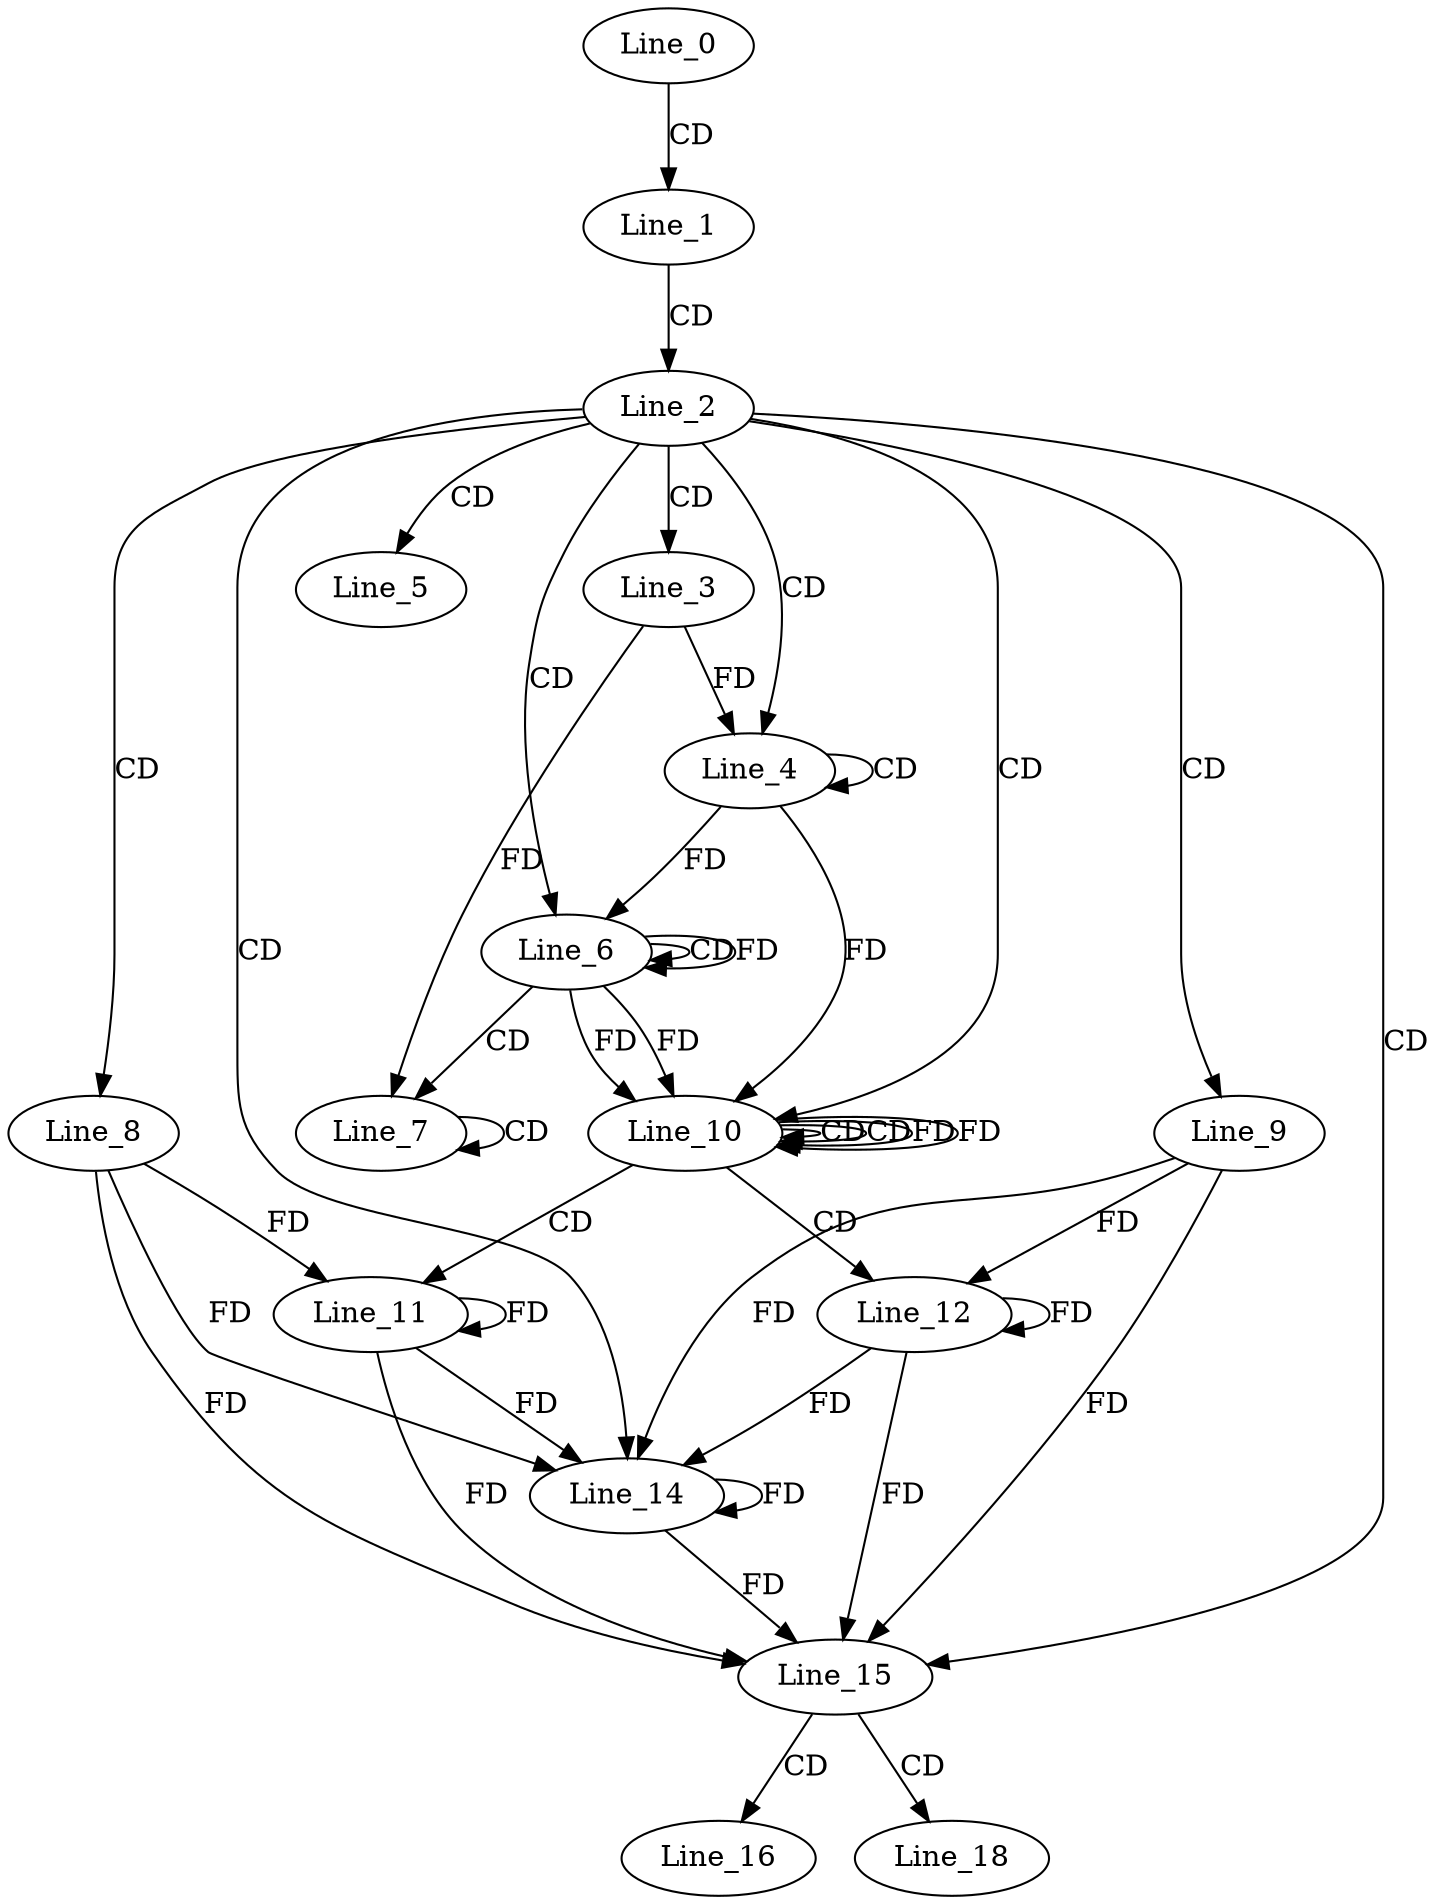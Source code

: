 digraph G {
  Line_0;
  Line_1;
  Line_2;
  Line_3;
  Line_4;
  Line_4;
  Line_5;
  Line_6;
  Line_6;
  Line_6;
  Line_7;
  Line_7;
  Line_8;
  Line_9;
  Line_10;
  Line_10;
  Line_10;
  Line_11;
  Line_11;
  Line_12;
  Line_14;
  Line_15;
  Line_16;
  Line_18;
  Line_0 -> Line_1 [ label="CD" ];
  Line_1 -> Line_2 [ label="CD" ];
  Line_2 -> Line_3 [ label="CD" ];
  Line_2 -> Line_4 [ label="CD" ];
  Line_4 -> Line_4 [ label="CD" ];
  Line_3 -> Line_4 [ label="FD" ];
  Line_2 -> Line_5 [ label="CD" ];
  Line_2 -> Line_6 [ label="CD" ];
  Line_6 -> Line_6 [ label="CD" ];
  Line_4 -> Line_6 [ label="FD" ];
  Line_6 -> Line_6 [ label="FD" ];
  Line_6 -> Line_7 [ label="CD" ];
  Line_7 -> Line_7 [ label="CD" ];
  Line_3 -> Line_7 [ label="FD" ];
  Line_2 -> Line_8 [ label="CD" ];
  Line_2 -> Line_9 [ label="CD" ];
  Line_2 -> Line_10 [ label="CD" ];
  Line_10 -> Line_10 [ label="CD" ];
  Line_6 -> Line_10 [ label="FD" ];
  Line_4 -> Line_10 [ label="FD" ];
  Line_10 -> Line_10 [ label="CD" ];
  Line_10 -> Line_10 [ label="FD" ];
  Line_6 -> Line_10 [ label="FD" ];
  Line_10 -> Line_11 [ label="CD" ];
  Line_11 -> Line_11 [ label="FD" ];
  Line_8 -> Line_11 [ label="FD" ];
  Line_10 -> Line_12 [ label="CD" ];
  Line_12 -> Line_12 [ label="FD" ];
  Line_9 -> Line_12 [ label="FD" ];
  Line_2 -> Line_14 [ label="CD" ];
  Line_12 -> Line_14 [ label="FD" ];
  Line_9 -> Line_14 [ label="FD" ];
  Line_14 -> Line_14 [ label="FD" ];
  Line_11 -> Line_14 [ label="FD" ];
  Line_8 -> Line_14 [ label="FD" ];
  Line_2 -> Line_15 [ label="CD" ];
  Line_11 -> Line_15 [ label="FD" ];
  Line_8 -> Line_15 [ label="FD" ];
  Line_12 -> Line_15 [ label="FD" ];
  Line_9 -> Line_15 [ label="FD" ];
  Line_14 -> Line_15 [ label="FD" ];
  Line_15 -> Line_16 [ label="CD" ];
  Line_15 -> Line_18 [ label="CD" ];
  Line_10 -> Line_10 [ label="FD" ];
}
